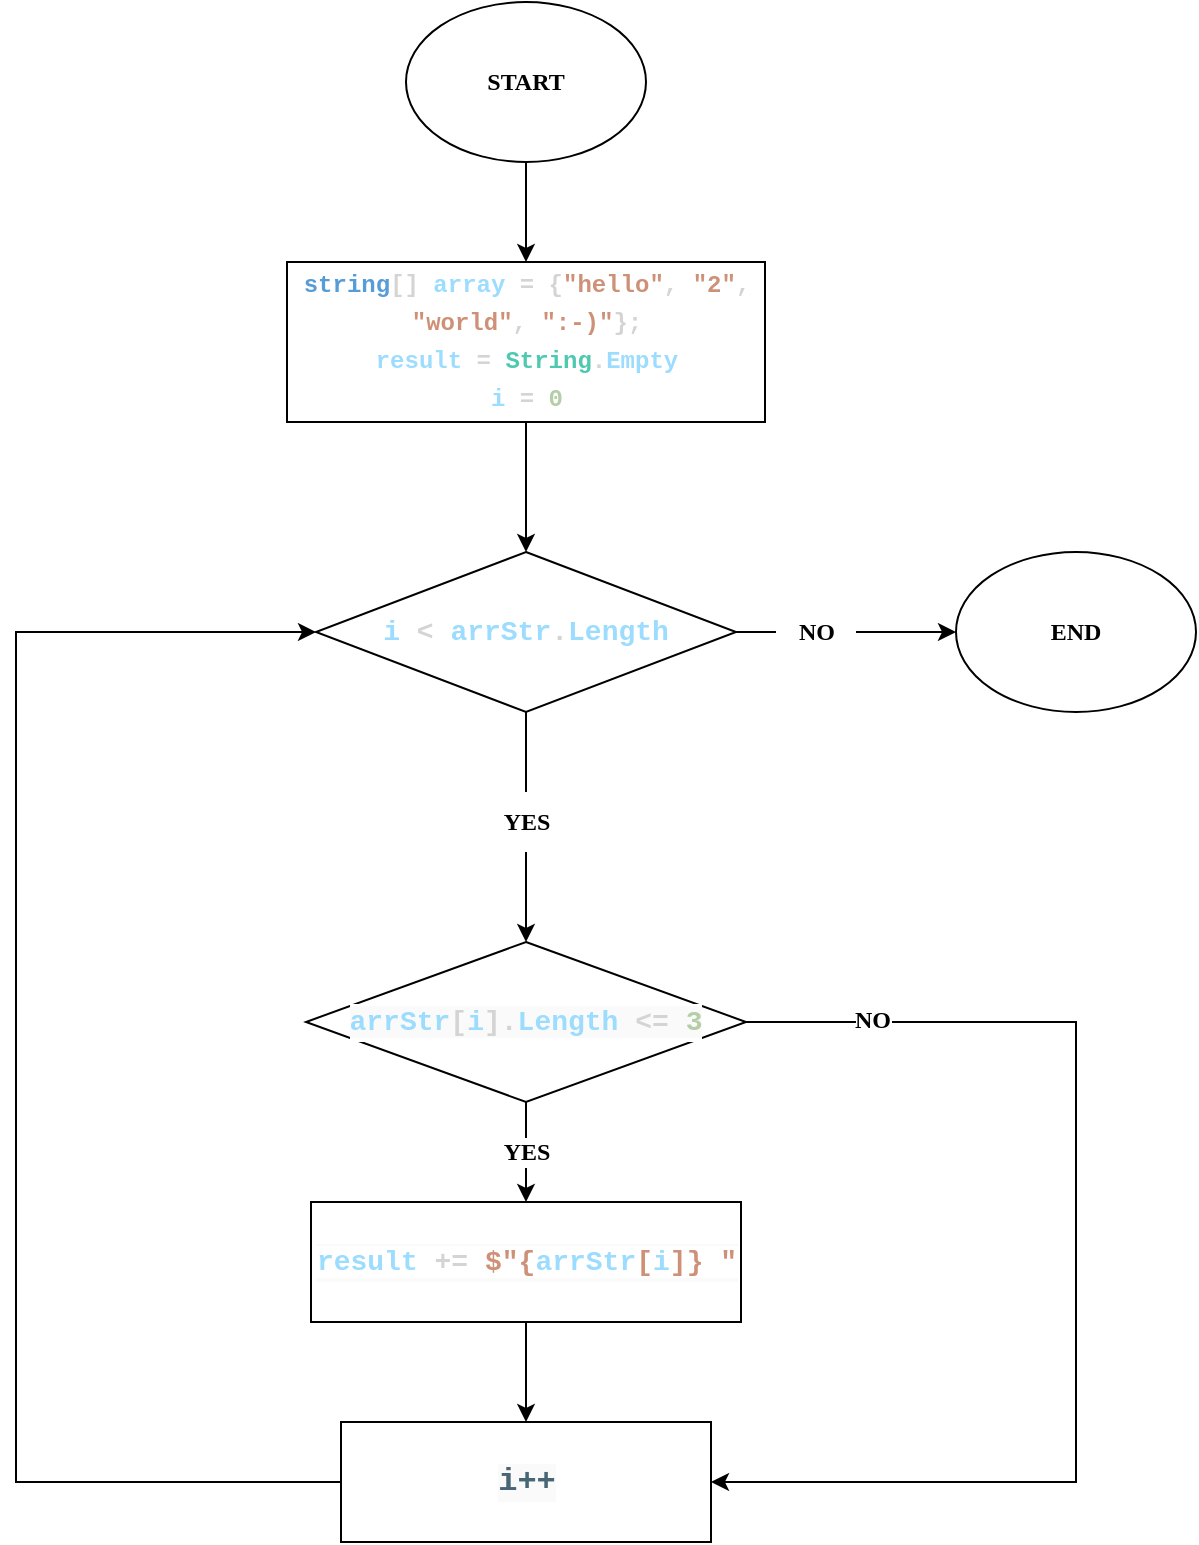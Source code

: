 <mxfile version="20.3.3" type="device"><diagram id="d_-X37oOphGrC-xLpvGg" name="Страница 1"><mxGraphModel dx="1422" dy="3132" grid="1" gridSize="10" guides="1" tooltips="1" connect="1" arrows="1" fold="1" page="1" pageScale="1" pageWidth="827" pageHeight="1169" math="0" shadow="0"><root><mxCell id="0"/><mxCell id="1" parent="0"/><mxCell id="PKKkeNvoaDfibmEjsoR3-7" style="edgeStyle=orthogonalEdgeStyle;rounded=0;orthogonalLoop=1;jettySize=auto;html=1;exitX=0.5;exitY=1;exitDx=0;exitDy=0;" edge="1" parent="1" source="PKKkeNvoaDfibmEjsoR3-8" target="PKKkeNvoaDfibmEjsoR3-10"><mxGeometry relative="1" as="geometry"/></mxCell><mxCell id="PKKkeNvoaDfibmEjsoR3-8" value="&lt;b&gt;&lt;font face=&quot;Georgia&quot;&gt;START&lt;/font&gt;&lt;/b&gt;" style="ellipse;whiteSpace=wrap;html=1;" vertex="1" parent="1"><mxGeometry x="345" y="-2330" width="120" height="80" as="geometry"/></mxCell><mxCell id="PKKkeNvoaDfibmEjsoR3-9" style="edgeStyle=orthogonalEdgeStyle;rounded=0;orthogonalLoop=1;jettySize=auto;html=1;exitX=0.5;exitY=1;exitDx=0;exitDy=0;entryX=0.5;entryY=0;entryDx=0;entryDy=0;" edge="1" parent="1" source="PKKkeNvoaDfibmEjsoR3-10" target="PKKkeNvoaDfibmEjsoR3-11"><mxGeometry relative="1" as="geometry"/></mxCell><mxCell id="PKKkeNvoaDfibmEjsoR3-10" value="&lt;div style=&quot;color: rgb(212, 212, 212); font-family: Consolas, &amp;quot;Courier New&amp;quot;, monospace; line-height: 19px;&quot;&gt;&lt;b style=&quot;&quot;&gt;&lt;font style=&quot;font-size: 12px;&quot;&gt;&lt;span style=&quot;color: rgb(86, 156, 214);&quot;&gt;string&lt;/span&gt;[] &lt;span style=&quot;color: rgb(156, 220, 254);&quot;&gt;array&lt;/span&gt; = {&lt;span style=&quot;color: rgb(206, 145, 120);&quot;&gt;&quot;hello&quot;&lt;/span&gt;, &lt;span style=&quot;color: rgb(206, 145, 120);&quot;&gt;&quot;2&quot;&lt;/span&gt;, &lt;span style=&quot;color: rgb(206, 145, 120);&quot;&gt;&quot;world&quot;&lt;/span&gt;, &lt;span style=&quot;color: rgb(206, 145, 120);&quot;&gt;&quot;:-)&quot;&lt;/span&gt;};&lt;/font&gt;&lt;/b&gt;&lt;/div&gt;&lt;div style=&quot;color: rgb(212, 212, 212); font-family: Consolas, &amp;quot;Courier New&amp;quot;, monospace; line-height: 19px;&quot;&gt;&lt;div style=&quot;line-height: 19px;&quot;&gt;&lt;b&gt;&lt;font style=&quot;font-size: 12px;&quot;&gt;&lt;span style=&quot;color: #9cdcfe;&quot;&gt;result&lt;/span&gt; = &lt;span style=&quot;color: #4ec9b0;&quot;&gt;String&lt;/span&gt;.&lt;span style=&quot;color: #9cdcfe;&quot;&gt;Empty&lt;/span&gt;&lt;/font&gt;&lt;/b&gt;&lt;/div&gt;&lt;div style=&quot;line-height: 19px;&quot;&gt;&lt;div style=&quot;line-height: 19px;&quot;&gt;&lt;b style=&quot;&quot;&gt;&lt;font style=&quot;font-size: 12px;&quot;&gt;&lt;span style=&quot;color: rgb(156, 220, 254);&quot;&gt;i&lt;/span&gt; = &lt;span style=&quot;color: rgb(181, 206, 168);&quot;&gt;0&lt;/span&gt;&lt;/font&gt;&lt;/b&gt;&lt;/div&gt;&lt;/div&gt;&lt;/div&gt;" style="rounded=0;whiteSpace=wrap;html=1;" vertex="1" parent="1"><mxGeometry x="285.5" y="-2200" width="239" height="80" as="geometry"/></mxCell><mxCell id="PKKkeNvoaDfibmEjsoR3-14" style="edgeStyle=orthogonalEdgeStyle;rounded=0;orthogonalLoop=1;jettySize=auto;html=1;exitX=0.5;exitY=1;exitDx=0;exitDy=0;entryX=0.5;entryY=0;entryDx=0;entryDy=0;fontSize=12;startArrow=none;" edge="1" parent="1" source="PKKkeNvoaDfibmEjsoR3-18" target="PKKkeNvoaDfibmEjsoR3-13"><mxGeometry relative="1" as="geometry"/></mxCell><mxCell id="PKKkeNvoaDfibmEjsoR3-15" style="edgeStyle=orthogonalEdgeStyle;rounded=0;orthogonalLoop=1;jettySize=auto;html=1;exitX=1;exitY=0.5;exitDx=0;exitDy=0;fontFamily=Georgia;fontSize=12;startArrow=none;" edge="1" parent="1" source="PKKkeNvoaDfibmEjsoR3-16" target="PKKkeNvoaDfibmEjsoR3-12"><mxGeometry relative="1" as="geometry"/></mxCell><mxCell id="PKKkeNvoaDfibmEjsoR3-11" value="&lt;div style=&quot;color: rgb(212, 212, 212); font-family: Consolas, &amp;quot;Courier New&amp;quot;, monospace; font-size: 14px; line-height: 19px;&quot;&gt;&lt;span style=&quot;background-color: rgb(255, 255, 255);&quot;&gt;&lt;b&gt;&lt;span style=&quot;color: rgb(156, 220, 254);&quot;&gt;i&lt;/span&gt; &amp;lt; &lt;span style=&quot;color: rgb(156, 220, 254);&quot;&gt;arrStr&lt;/span&gt;.&lt;span style=&quot;color: rgb(156, 220, 254);&quot;&gt;Length&lt;/span&gt;&lt;/b&gt;&lt;/span&gt;&lt;/div&gt;" style="rhombus;whiteSpace=wrap;html=1;" vertex="1" parent="1"><mxGeometry x="300" y="-2055" width="210" height="80" as="geometry"/></mxCell><mxCell id="PKKkeNvoaDfibmEjsoR3-12" value="&lt;b&gt;&lt;font face=&quot;Georgia&quot;&gt;END&lt;/font&gt;&lt;/b&gt;" style="ellipse;whiteSpace=wrap;html=1;" vertex="1" parent="1"><mxGeometry x="620" y="-2055" width="120" height="80" as="geometry"/></mxCell><mxCell id="PKKkeNvoaDfibmEjsoR3-22" value="&lt;b&gt;YES&lt;/b&gt;" style="edgeStyle=orthogonalEdgeStyle;rounded=0;orthogonalLoop=1;jettySize=auto;html=1;exitX=0.5;exitY=1;exitDx=0;exitDy=0;entryX=0.5;entryY=0;entryDx=0;entryDy=0;fontFamily=Georgia;fontSize=12;" edge="1" parent="1" source="PKKkeNvoaDfibmEjsoR3-13" target="PKKkeNvoaDfibmEjsoR3-21"><mxGeometry relative="1" as="geometry"/></mxCell><mxCell id="PKKkeNvoaDfibmEjsoR3-25" style="edgeStyle=orthogonalEdgeStyle;rounded=0;orthogonalLoop=1;jettySize=auto;html=1;exitX=1;exitY=0.5;exitDx=0;exitDy=0;entryX=1;entryY=0.5;entryDx=0;entryDy=0;fontFamily=Georgia;fontSize=12;" edge="1" parent="1" source="PKKkeNvoaDfibmEjsoR3-13" target="PKKkeNvoaDfibmEjsoR3-23"><mxGeometry relative="1" as="geometry"><Array as="points"><mxPoint x="680" y="-1820"/><mxPoint x="680" y="-1590"/></Array></mxGeometry></mxCell><mxCell id="PKKkeNvoaDfibmEjsoR3-28" value="&lt;b&gt;NO&lt;/b&gt;" style="edgeLabel;html=1;align=center;verticalAlign=middle;resizable=0;points=[];fontSize=12;fontFamily=Georgia;" vertex="1" connectable="0" parent="PKKkeNvoaDfibmEjsoR3-25"><mxGeometry x="-0.782" y="1" relative="1" as="geometry"><mxPoint as="offset"/></mxGeometry></mxCell><mxCell id="PKKkeNvoaDfibmEjsoR3-13" value="&lt;div style=&quot;color: rgb(212, 212, 212); font-family: Consolas, &amp;quot;Courier New&amp;quot;, monospace; font-size: 14px; line-height: 19px;&quot;&gt;&lt;span style=&quot;background-color: rgb(250, 250, 250);&quot;&gt;&lt;b&gt;&lt;span style=&quot;color: rgb(156, 220, 254);&quot;&gt;arrStr&lt;/span&gt;[&lt;span style=&quot;color: rgb(156, 220, 254);&quot;&gt;i&lt;/span&gt;].&lt;span style=&quot;color: rgb(156, 220, 254);&quot;&gt;Length&lt;/span&gt; &amp;lt;= &lt;span style=&quot;color: rgb(181, 206, 168);&quot;&gt;3&lt;/span&gt;&lt;/b&gt;&lt;/span&gt;&lt;/div&gt;" style="rhombus;whiteSpace=wrap;html=1;labelBackgroundColor=#FFFFFF;fontSize=12;" vertex="1" parent="1"><mxGeometry x="295" y="-1860" width="220" height="80" as="geometry"/></mxCell><mxCell id="PKKkeNvoaDfibmEjsoR3-16" value="&lt;b&gt;NO&lt;/b&gt;" style="text;html=1;align=center;verticalAlign=middle;resizable=0;points=[];autosize=1;strokeColor=none;fillColor=none;fontSize=12;fontFamily=Georgia;" vertex="1" parent="1"><mxGeometry x="530" y="-2030" width="40" height="30" as="geometry"/></mxCell><mxCell id="PKKkeNvoaDfibmEjsoR3-17" value="" style="edgeStyle=orthogonalEdgeStyle;rounded=0;orthogonalLoop=1;jettySize=auto;html=1;exitX=1;exitY=0.5;exitDx=0;exitDy=0;fontFamily=Georgia;fontSize=12;endArrow=none;" edge="1" parent="1" source="PKKkeNvoaDfibmEjsoR3-11" target="PKKkeNvoaDfibmEjsoR3-16"><mxGeometry relative="1" as="geometry"><mxPoint x="490" y="-1990" as="sourcePoint"/><mxPoint x="610" y="-1990" as="targetPoint"/></mxGeometry></mxCell><mxCell id="PKKkeNvoaDfibmEjsoR3-18" value="&lt;b&gt;YES&lt;/b&gt;" style="text;html=1;align=center;verticalAlign=middle;resizable=0;points=[];autosize=1;strokeColor=none;fillColor=none;fontSize=12;fontFamily=Georgia;" vertex="1" parent="1"><mxGeometry x="380" y="-1935" width="50" height="30" as="geometry"/></mxCell><mxCell id="PKKkeNvoaDfibmEjsoR3-19" value="" style="edgeStyle=orthogonalEdgeStyle;rounded=0;orthogonalLoop=1;jettySize=auto;html=1;exitX=0.5;exitY=1;exitDx=0;exitDy=0;entryX=0.5;entryY=0;entryDx=0;entryDy=0;fontSize=12;endArrow=none;" edge="1" parent="1" source="PKKkeNvoaDfibmEjsoR3-11" target="PKKkeNvoaDfibmEjsoR3-18"><mxGeometry relative="1" as="geometry"><mxPoint x="405" y="-1950" as="sourcePoint"/><mxPoint x="405" y="-1890" as="targetPoint"/></mxGeometry></mxCell><mxCell id="PKKkeNvoaDfibmEjsoR3-26" style="edgeStyle=orthogonalEdgeStyle;rounded=0;orthogonalLoop=1;jettySize=auto;html=1;exitX=0.5;exitY=1;exitDx=0;exitDy=0;entryX=0.5;entryY=0;entryDx=0;entryDy=0;fontFamily=Georgia;fontSize=12;" edge="1" parent="1" source="PKKkeNvoaDfibmEjsoR3-21" target="PKKkeNvoaDfibmEjsoR3-23"><mxGeometry relative="1" as="geometry"/></mxCell><mxCell id="PKKkeNvoaDfibmEjsoR3-21" value="&lt;div style=&quot;color: rgb(212, 212, 212); font-family: Consolas, &amp;quot;Courier New&amp;quot;, monospace; font-size: 14px; line-height: 19px;&quot;&gt;&lt;span style=&quot;background-color: rgb(255, 255, 255);&quot;&gt;&lt;b&gt;&lt;span style=&quot;color: rgb(156, 220, 254);&quot;&gt;result&lt;/span&gt; += &lt;span style=&quot;color: rgb(206, 145, 120);&quot;&gt;$&quot;&lt;/span&gt;&lt;span style=&quot;color: rgb(206, 145, 120);&quot;&gt;{&lt;/span&gt;&lt;span style=&quot;color: rgb(156, 220, 254);&quot;&gt;arrStr&lt;/span&gt;&lt;span style=&quot;color: rgb(206, 145, 120);&quot;&gt;[&lt;/span&gt;&lt;span style=&quot;color: rgb(156, 220, 254);&quot;&gt;i&lt;/span&gt;&lt;span style=&quot;color: rgb(206, 145, 120);&quot;&gt;]}&lt;/span&gt;&lt;span style=&quot;color: rgb(206, 145, 120);&quot;&gt; &lt;/span&gt;&lt;span style=&quot;color: rgb(206, 145, 120);&quot;&gt;&quot;&lt;/span&gt;&lt;/b&gt;&lt;/span&gt;&lt;/div&gt;" style="rounded=0;whiteSpace=wrap;html=1;labelBackgroundColor=#FAFAFA;fontFamily=Georgia;fontSize=12;" vertex="1" parent="1"><mxGeometry x="297.5" y="-1730" width="215" height="60" as="geometry"/></mxCell><mxCell id="PKKkeNvoaDfibmEjsoR3-27" style="edgeStyle=orthogonalEdgeStyle;rounded=0;orthogonalLoop=1;jettySize=auto;html=1;exitX=0;exitY=0.5;exitDx=0;exitDy=0;entryX=0;entryY=0.5;entryDx=0;entryDy=0;fontFamily=Georgia;fontSize=12;" edge="1" parent="1" source="PKKkeNvoaDfibmEjsoR3-23" target="PKKkeNvoaDfibmEjsoR3-11"><mxGeometry relative="1" as="geometry"><Array as="points"><mxPoint x="150" y="-1590"/><mxPoint x="150" y="-2015"/></Array></mxGeometry></mxCell><mxCell id="PKKkeNvoaDfibmEjsoR3-23" value="&lt;b style=&quot;font-family: Consolas, &amp;quot;Courier New&amp;quot;, monospace;&quot;&gt;&lt;font color=&quot;#486675&quot; style=&quot;font-size: 16px;&quot;&gt;i++&lt;/font&gt;&lt;/b&gt;" style="rounded=0;whiteSpace=wrap;html=1;labelBackgroundColor=#FAFAFA;fontFamily=Georgia;fontSize=12;" vertex="1" parent="1"><mxGeometry x="312.5" y="-1620" width="185" height="60" as="geometry"/></mxCell></root></mxGraphModel></diagram></mxfile>